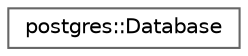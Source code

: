 digraph "Graphical Class Hierarchy"
{
 // LATEX_PDF_SIZE
  bgcolor="transparent";
  edge [fontname=Helvetica,fontsize=10,labelfontname=Helvetica,labelfontsize=10];
  node [fontname=Helvetica,fontsize=10,shape=box,height=0.2,width=0.4];
  rankdir="LR";
  Node0 [id="Node000000",label="postgres::Database",height=0.2,width=0.4,color="grey40", fillcolor="white", style="filled",URL="$classpostgres_1_1_database.html",tooltip="Класс для управления подключением к базе данных."];
}
